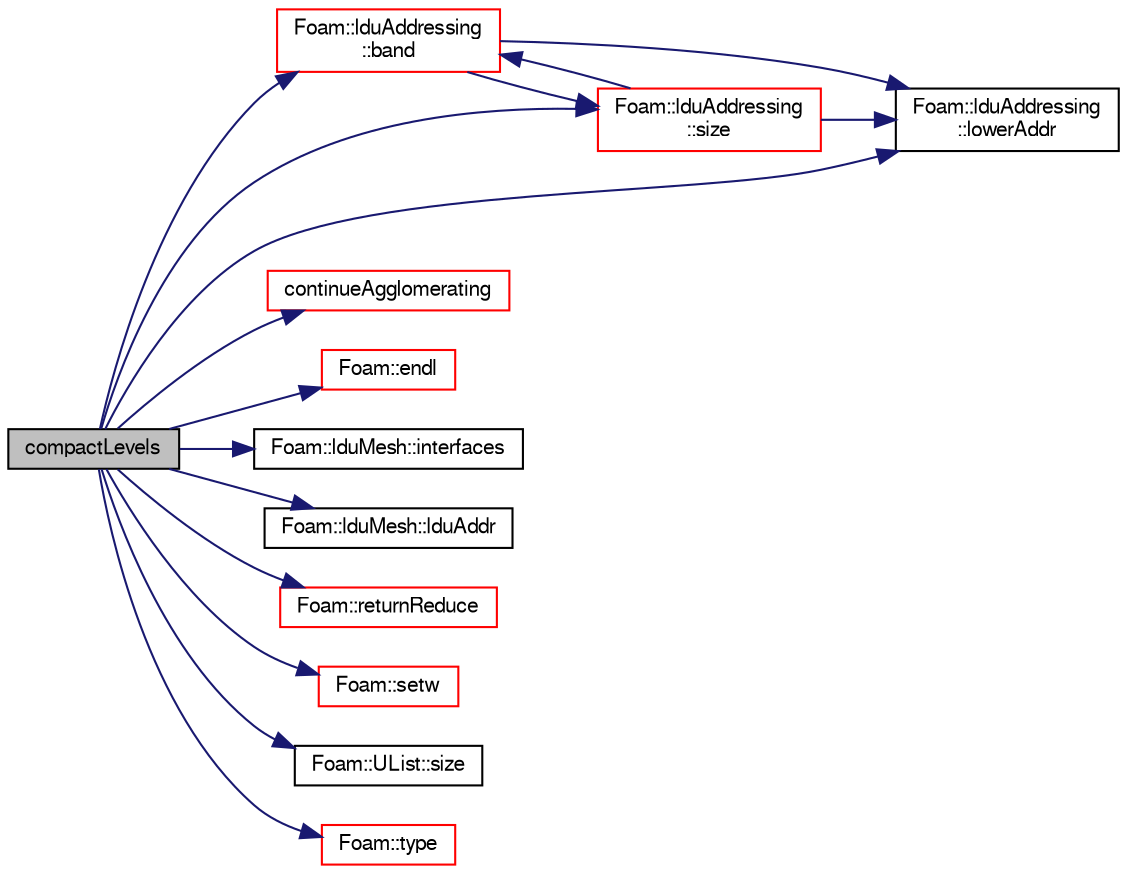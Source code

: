 digraph "compactLevels"
{
  bgcolor="transparent";
  edge [fontname="FreeSans",fontsize="10",labelfontname="FreeSans",labelfontsize="10"];
  node [fontname="FreeSans",fontsize="10",shape=record];
  rankdir="LR";
  Node534 [label="compactLevels",height=0.2,width=0.4,color="black", fillcolor="grey75", style="filled", fontcolor="black"];
  Node534 -> Node535 [color="midnightblue",fontsize="10",style="solid",fontname="FreeSans"];
  Node535 [label="Foam::lduAddressing\l::band",height=0.2,width=0.4,color="red",URL="$a26850.html#a90a5be24211deb5a30bd2b9d72b28cd8",tooltip="Calculate bandwidth and profile of addressing. "];
  Node535 -> Node536 [color="midnightblue",fontsize="10",style="solid",fontname="FreeSans"];
  Node536 [label="Foam::lduAddressing\l::lowerAddr",height=0.2,width=0.4,color="black",URL="$a26850.html#acd71c2321f86cb61103e8d46142d19b3",tooltip="Return lower addressing. "];
  Node535 -> Node538 [color="midnightblue",fontsize="10",style="solid",fontname="FreeSans"];
  Node538 [label="Foam::lduAddressing\l::size",height=0.2,width=0.4,color="red",URL="$a26850.html#a9facbf0a118d395c89884e45a5ca4e4b",tooltip="Return number of equations. "];
  Node538 -> Node536 [color="midnightblue",fontsize="10",style="solid",fontname="FreeSans"];
  Node538 -> Node535 [color="midnightblue",fontsize="10",style="solid",fontname="FreeSans"];
  Node534 -> Node616 [color="midnightblue",fontsize="10",style="solid",fontname="FreeSans"];
  Node616 [label="continueAgglomerating",height=0.2,width=0.4,color="red",URL="$a26970.html#aede06eb19dbb71f723f57eaca00ee37d",tooltip="Check the need for further agglomeration. "];
  Node534 -> Node555 [color="midnightblue",fontsize="10",style="solid",fontname="FreeSans"];
  Node555 [label="Foam::endl",height=0.2,width=0.4,color="red",URL="$a21124.html#a2db8fe02a0d3909e9351bb4275b23ce4",tooltip="Add newline and flush stream. "];
  Node534 -> Node628 [color="midnightblue",fontsize="10",style="solid",fontname="FreeSans"];
  Node628 [label="Foam::lduMesh::interfaces",height=0.2,width=0.4,color="black",URL="$a27126.html#abc0f20b01dc74c48d4f2da3c399f13b9",tooltip="Return a list of pointers for each patch. "];
  Node534 -> Node629 [color="midnightblue",fontsize="10",style="solid",fontname="FreeSans"];
  Node629 [label="Foam::lduMesh::lduAddr",height=0.2,width=0.4,color="black",URL="$a27126.html#af9d1b76b0bf69742df5ae6ea9ccdc729",tooltip="Return ldu addressing. "];
  Node534 -> Node536 [color="midnightblue",fontsize="10",style="solid",fontname="FreeSans"];
  Node534 -> Node630 [color="midnightblue",fontsize="10",style="solid",fontname="FreeSans"];
  Node630 [label="Foam::returnReduce",height=0.2,width=0.4,color="red",URL="$a21124.html#a8d528a67d2a9c6fe4fb94bc86872624b"];
  Node534 -> Node634 [color="midnightblue",fontsize="10",style="solid",fontname="FreeSans"];
  Node634 [label="Foam::setw",height=0.2,width=0.4,color="red",URL="$a21124.html#a3318127f6f23246407ca749a0a0ea03c"];
  Node534 -> Node538 [color="midnightblue",fontsize="10",style="solid",fontname="FreeSans"];
  Node534 -> Node636 [color="midnightblue",fontsize="10",style="solid",fontname="FreeSans"];
  Node636 [label="Foam::UList::size",height=0.2,width=0.4,color="black",URL="$a25698.html#a47b3bf30da1eb3ab8076b5fbe00e0494",tooltip="Return the number of elements in the UList. "];
  Node534 -> Node637 [color="midnightblue",fontsize="10",style="solid",fontname="FreeSans"];
  Node637 [label="Foam::type",height=0.2,width=0.4,color="red",URL="$a21124.html#aec48583af672626378f501eb9fc32cd1",tooltip="Return the file type: DIRECTORY or FILE. "];
}
